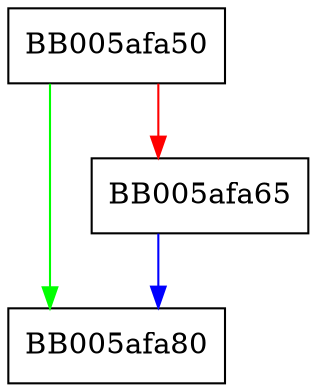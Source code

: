digraph EVP_CIPHER_meth_new {
  node [shape="box"];
  graph [splines=ortho];
  BB005afa50 -> BB005afa80 [color="green"];
  BB005afa50 -> BB005afa65 [color="red"];
  BB005afa65 -> BB005afa80 [color="blue"];
}